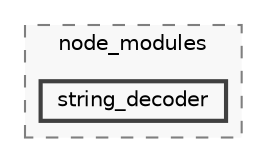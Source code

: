 digraph "backend/node_modules/string_decoder"
{
 // LATEX_PDF_SIZE
  bgcolor="transparent";
  edge [fontname=Helvetica,fontsize=10,labelfontname=Helvetica,labelfontsize=10];
  node [fontname=Helvetica,fontsize=10,shape=box,height=0.2,width=0.4];
  compound=true
  subgraph clusterdir_86dbea9de526ba50b112ba867d8b4b1f {
    graph [ bgcolor="#f8f8f8", pencolor="grey50", label="node_modules", fontname=Helvetica,fontsize=10 style="filled,dashed", URL="dir_86dbea9de526ba50b112ba867d8b4b1f.html",tooltip=""]
  dir_405d893a89db5eb6ea2e4c18c145101d [label="string_decoder", fillcolor="#f8f8f8", color="grey25", style="filled,bold", URL="dir_405d893a89db5eb6ea2e4c18c145101d.html",tooltip=""];
  }
}

